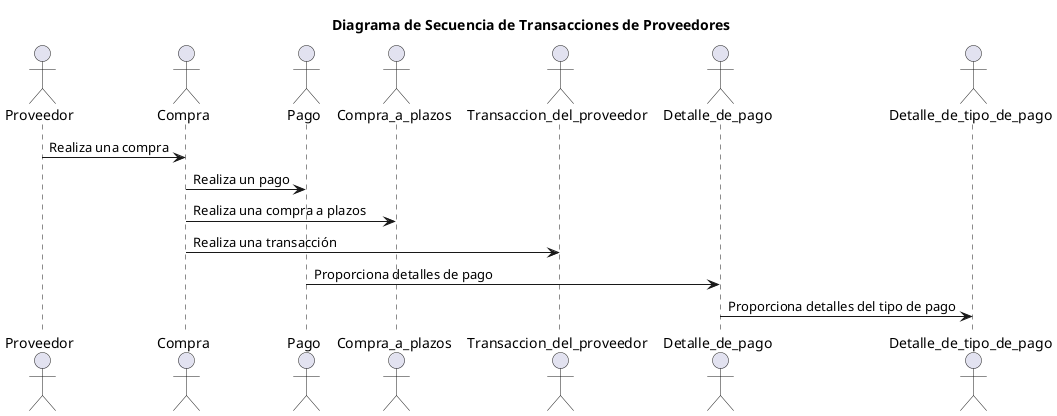 @startuml
title Diagrama de Secuencia de Transacciones de Proveedores

actor Proveedor
actor Compra
actor Pago
actor Compra_a_plazos
actor Transaccion_del_proveedor
actor Detalle_de_pago
actor Detalle_de_tipo_de_pago

Proveedor -> Compra : Realiza una compra
Compra -> Pago : Realiza un pago
Compra -> Compra_a_plazos : Realiza una compra a plazos
Compra -> Transaccion_del_proveedor : Realiza una transacción
Pago -> Detalle_de_pago : Proporciona detalles de pago
Detalle_de_pago -> Detalle_de_tipo_de_pago : Proporciona detalles del tipo de pago

@enduml
